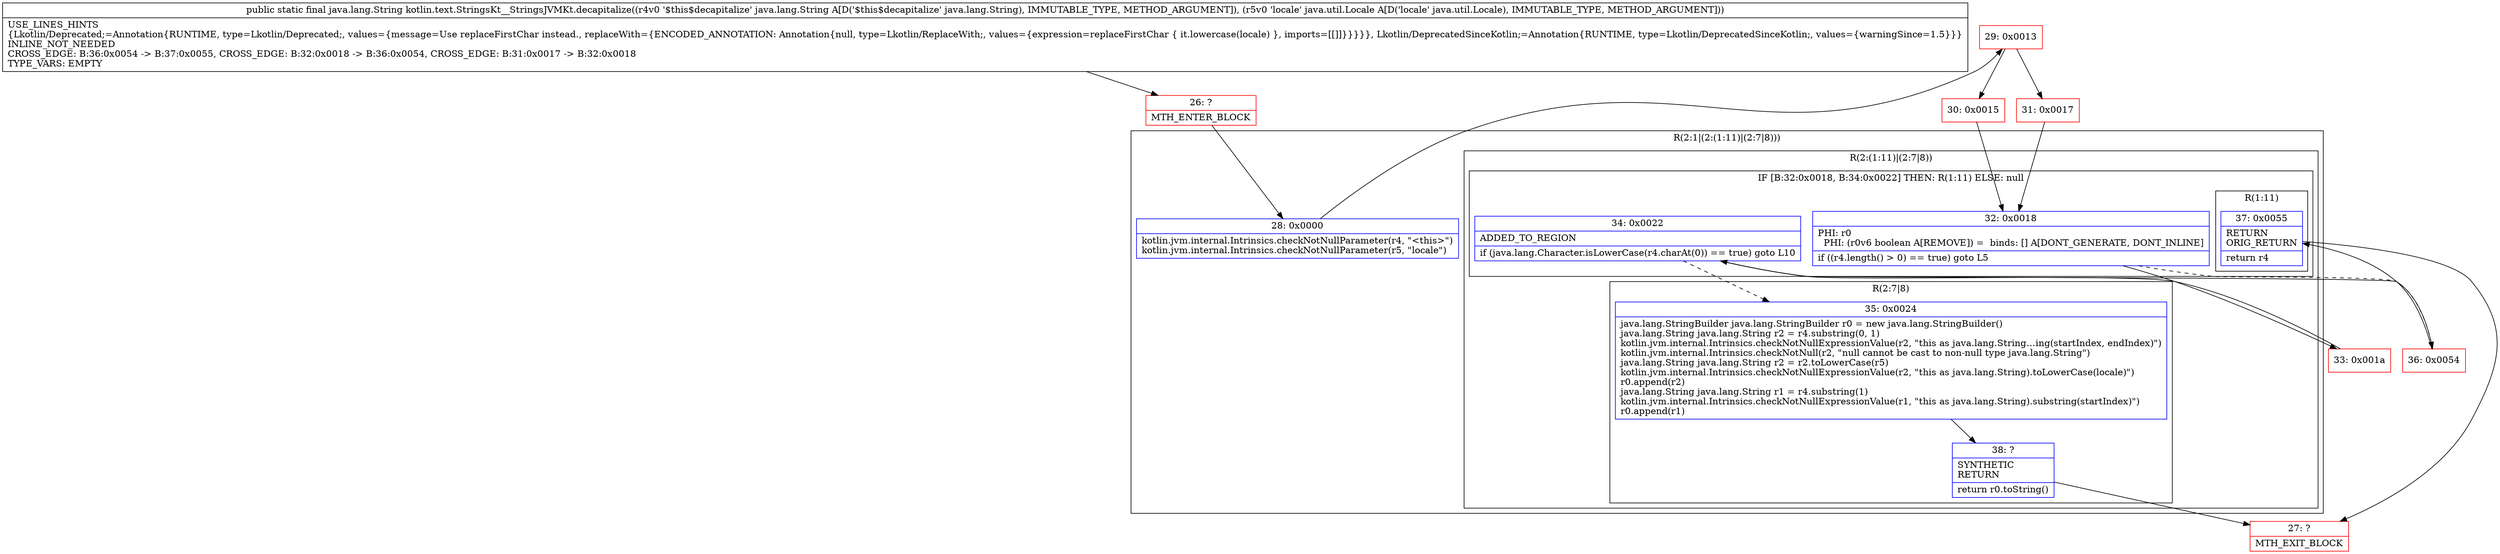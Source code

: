 digraph "CFG forkotlin.text.StringsKt__StringsJVMKt.decapitalize(Ljava\/lang\/String;Ljava\/util\/Locale;)Ljava\/lang\/String;" {
subgraph cluster_Region_235802291 {
label = "R(2:1|(2:(1:11)|(2:7|8)))";
node [shape=record,color=blue];
Node_28 [shape=record,label="{28\:\ 0x0000|kotlin.jvm.internal.Intrinsics.checkNotNullParameter(r4, \"\<this\>\")\lkotlin.jvm.internal.Intrinsics.checkNotNullParameter(r5, \"locale\")\l}"];
subgraph cluster_Region_1455397966 {
label = "R(2:(1:11)|(2:7|8))";
node [shape=record,color=blue];
subgraph cluster_IfRegion_2109992342 {
label = "IF [B:32:0x0018, B:34:0x0022] THEN: R(1:11) ELSE: null";
node [shape=record,color=blue];
Node_32 [shape=record,label="{32\:\ 0x0018|PHI: r0 \l  PHI: (r0v6 boolean A[REMOVE]) =  binds: [] A[DONT_GENERATE, DONT_INLINE]\l|if ((r4.length() \> 0) == true) goto L5\l}"];
Node_34 [shape=record,label="{34\:\ 0x0022|ADDED_TO_REGION\l|if (java.lang.Character.isLowerCase(r4.charAt(0)) == true) goto L10\l}"];
subgraph cluster_Region_918130957 {
label = "R(1:11)";
node [shape=record,color=blue];
Node_37 [shape=record,label="{37\:\ 0x0055|RETURN\lORIG_RETURN\l|return r4\l}"];
}
}
subgraph cluster_Region_152421657 {
label = "R(2:7|8)";
node [shape=record,color=blue];
Node_35 [shape=record,label="{35\:\ 0x0024|java.lang.StringBuilder java.lang.StringBuilder r0 = new java.lang.StringBuilder()\ljava.lang.String java.lang.String r2 = r4.substring(0, 1)\lkotlin.jvm.internal.Intrinsics.checkNotNullExpressionValue(r2, \"this as java.lang.String…ing(startIndex, endIndex)\")\lkotlin.jvm.internal.Intrinsics.checkNotNull(r2, \"null cannot be cast to non\-null type java.lang.String\")\ljava.lang.String java.lang.String r2 = r2.toLowerCase(r5)\lkotlin.jvm.internal.Intrinsics.checkNotNullExpressionValue(r2, \"this as java.lang.String).toLowerCase(locale)\")\lr0.append(r2)\ljava.lang.String java.lang.String r1 = r4.substring(1)\lkotlin.jvm.internal.Intrinsics.checkNotNullExpressionValue(r1, \"this as java.lang.String).substring(startIndex)\")\lr0.append(r1)\l}"];
Node_38 [shape=record,label="{38\:\ ?|SYNTHETIC\lRETURN\l|return r0.toString()\l}"];
}
}
}
Node_26 [shape=record,color=red,label="{26\:\ ?|MTH_ENTER_BLOCK\l}"];
Node_29 [shape=record,color=red,label="{29\:\ 0x0013}"];
Node_30 [shape=record,color=red,label="{30\:\ 0x0015}"];
Node_33 [shape=record,color=red,label="{33\:\ 0x001a}"];
Node_27 [shape=record,color=red,label="{27\:\ ?|MTH_EXIT_BLOCK\l}"];
Node_36 [shape=record,color=red,label="{36\:\ 0x0054}"];
Node_31 [shape=record,color=red,label="{31\:\ 0x0017}"];
MethodNode[shape=record,label="{public static final java.lang.String kotlin.text.StringsKt__StringsJVMKt.decapitalize((r4v0 '$this$decapitalize' java.lang.String A[D('$this$decapitalize' java.lang.String), IMMUTABLE_TYPE, METHOD_ARGUMENT]), (r5v0 'locale' java.util.Locale A[D('locale' java.util.Locale), IMMUTABLE_TYPE, METHOD_ARGUMENT]))  | USE_LINES_HINTS\l\{Lkotlin\/Deprecated;=Annotation\{RUNTIME, type=Lkotlin\/Deprecated;, values=\{message=Use replaceFirstChar instead., replaceWith=\{ENCODED_ANNOTATION: Annotation\{null, type=Lkotlin\/ReplaceWith;, values=\{expression=replaceFirstChar \{ it.lowercase(locale) \}, imports=[[]]\}\}\}\}\}, Lkotlin\/DeprecatedSinceKotlin;=Annotation\{RUNTIME, type=Lkotlin\/DeprecatedSinceKotlin;, values=\{warningSince=1.5\}\}\}\lINLINE_NOT_NEEDED\lCROSS_EDGE: B:36:0x0054 \-\> B:37:0x0055, CROSS_EDGE: B:32:0x0018 \-\> B:36:0x0054, CROSS_EDGE: B:31:0x0017 \-\> B:32:0x0018\lTYPE_VARS: EMPTY\l}"];
MethodNode -> Node_26;Node_28 -> Node_29;
Node_32 -> Node_33;
Node_32 -> Node_36[style=dashed];
Node_34 -> Node_35[style=dashed];
Node_34 -> Node_36;
Node_37 -> Node_27;
Node_35 -> Node_38;
Node_38 -> Node_27;
Node_26 -> Node_28;
Node_29 -> Node_30;
Node_29 -> Node_31;
Node_30 -> Node_32;
Node_33 -> Node_34;
Node_36 -> Node_37;
Node_31 -> Node_32;
}

